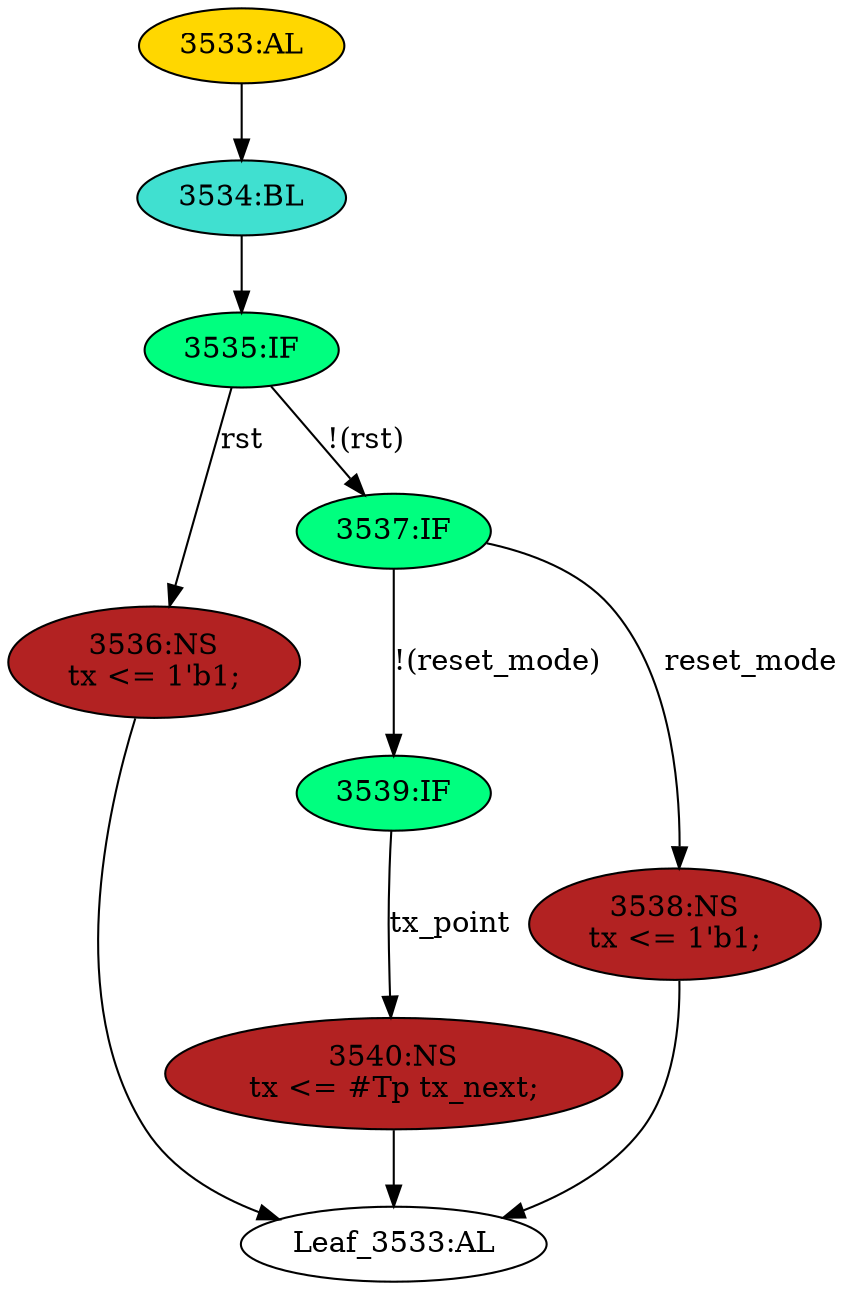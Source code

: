 strict digraph "" {
	node [label="\N"];
	"3534:BL"	 [ast="<pyverilog.vparser.ast.Block object at 0x7f44f6b1f810>",
		fillcolor=turquoise,
		label="3534:BL",
		statements="[]",
		style=filled,
		typ=Block];
	"3535:IF"	 [ast="<pyverilog.vparser.ast.IfStatement object at 0x7f44f6b1f850>",
		fillcolor=springgreen,
		label="3535:IF",
		statements="[]",
		style=filled,
		typ=IfStatement];
	"3534:BL" -> "3535:IF"	 [cond="[]",
		lineno=None];
	"3536:NS"	 [ast="<pyverilog.vparser.ast.NonblockingSubstitution object at 0x7f44f6b1fc90>",
		fillcolor=firebrick,
		label="3536:NS
tx <= 1'b1;",
		statements="[<pyverilog.vparser.ast.NonblockingSubstitution object at 0x7f44f6b1fc90>]",
		style=filled,
		typ=NonblockingSubstitution];
	"Leaf_3533:AL"	 [def_var="['tx']",
		label="Leaf_3533:AL"];
	"3536:NS" -> "Leaf_3533:AL"	 [cond="[]",
		lineno=None];
	"3535:IF" -> "3536:NS"	 [cond="['rst']",
		label=rst,
		lineno=3535];
	"3537:IF"	 [ast="<pyverilog.vparser.ast.IfStatement object at 0x7f44f6b1f890>",
		fillcolor=springgreen,
		label="3537:IF",
		statements="[]",
		style=filled,
		typ=IfStatement];
	"3535:IF" -> "3537:IF"	 [cond="['rst']",
		label="!(rst)",
		lineno=3535];
	"3539:IF"	 [ast="<pyverilog.vparser.ast.IfStatement object at 0x7f44f6b1f8d0>",
		fillcolor=springgreen,
		label="3539:IF",
		statements="[]",
		style=filled,
		typ=IfStatement];
	"3537:IF" -> "3539:IF"	 [cond="['reset_mode']",
		label="!(reset_mode)",
		lineno=3537];
	"3538:NS"	 [ast="<pyverilog.vparser.ast.NonblockingSubstitution object at 0x7f44f6b1fb10>",
		fillcolor=firebrick,
		label="3538:NS
tx <= 1'b1;",
		statements="[<pyverilog.vparser.ast.NonblockingSubstitution object at 0x7f44f6b1fb10>]",
		style=filled,
		typ=NonblockingSubstitution];
	"3537:IF" -> "3538:NS"	 [cond="['reset_mode']",
		label=reset_mode,
		lineno=3537];
	"3540:NS"	 [ast="<pyverilog.vparser.ast.NonblockingSubstitution object at 0x7f44f6b1f910>",
		fillcolor=firebrick,
		label="3540:NS
tx <= #Tp tx_next;",
		statements="[<pyverilog.vparser.ast.NonblockingSubstitution object at 0x7f44f6b1f910>]",
		style=filled,
		typ=NonblockingSubstitution];
	"3539:IF" -> "3540:NS"	 [cond="['tx_point']",
		label=tx_point,
		lineno=3539];
	"3538:NS" -> "Leaf_3533:AL"	 [cond="[]",
		lineno=None];
	"3533:AL"	 [ast="<pyverilog.vparser.ast.Always object at 0x7f44f6b1fe10>",
		clk_sens=True,
		fillcolor=gold,
		label="3533:AL",
		sens="['clk', 'rst']",
		statements="[]",
		style=filled,
		typ=Always,
		use_var="['rst', 'reset_mode', 'tx_next', 'tx_point']"];
	"3533:AL" -> "3534:BL"	 [cond="[]",
		lineno=None];
	"3540:NS" -> "Leaf_3533:AL"	 [cond="[]",
		lineno=None];
}
